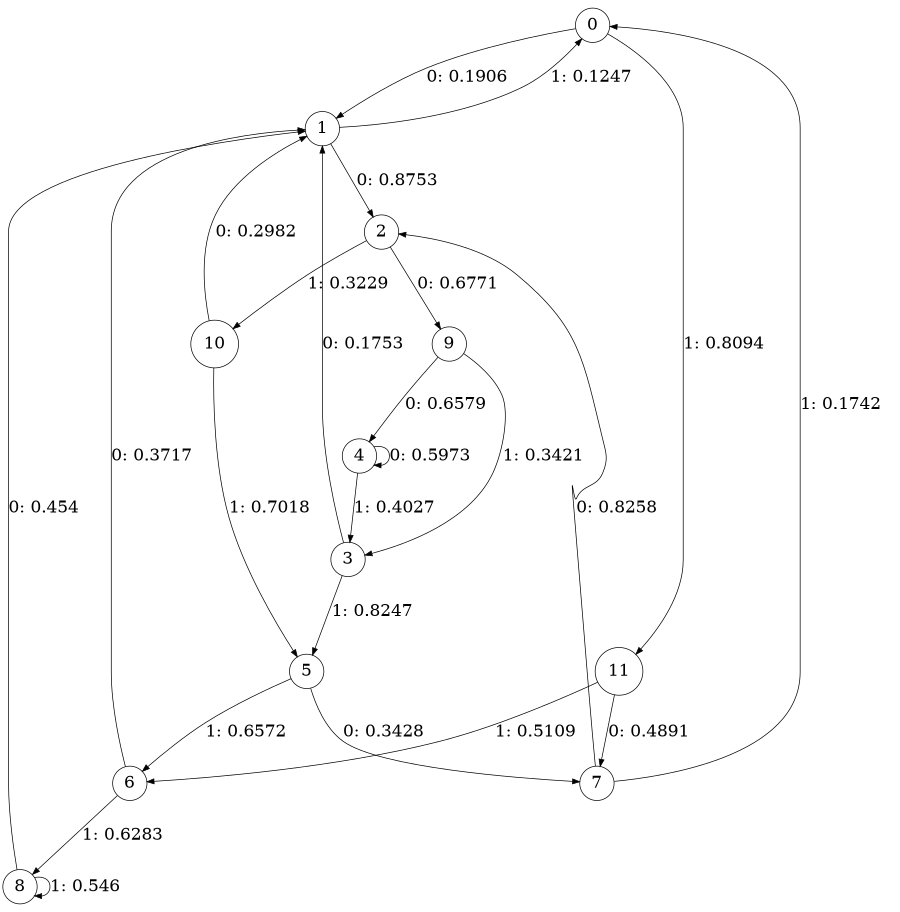 digraph "ch29concat_phase3_L4" {
size = "6,8.5";
ratio = "fill";
node [shape = circle];
node [fontsize = 24];
edge [fontsize = 24];
0 -> 1 [label = "0: 0.1906   "];
0 -> 11 [label = "1: 0.8094   "];
1 -> 2 [label = "0: 0.8753   "];
1 -> 0 [label = "1: 0.1247   "];
2 -> 9 [label = "0: 0.6771   "];
2 -> 10 [label = "1: 0.3229   "];
3 -> 1 [label = "0: 0.1753   "];
3 -> 5 [label = "1: 0.8247   "];
4 -> 4 [label = "0: 0.5973   "];
4 -> 3 [label = "1: 0.4027   "];
5 -> 7 [label = "0: 0.3428   "];
5 -> 6 [label = "1: 0.6572   "];
6 -> 1 [label = "0: 0.3717   "];
6 -> 8 [label = "1: 0.6283   "];
7 -> 2 [label = "0: 0.8258   "];
7 -> 0 [label = "1: 0.1742   "];
8 -> 1 [label = "0: 0.454    "];
8 -> 8 [label = "1: 0.546    "];
9 -> 4 [label = "0: 0.6579   "];
9 -> 3 [label = "1: 0.3421   "];
10 -> 1 [label = "0: 0.2982   "];
10 -> 5 [label = "1: 0.7018   "];
11 -> 7 [label = "0: 0.4891   "];
11 -> 6 [label = "1: 0.5109   "];
}